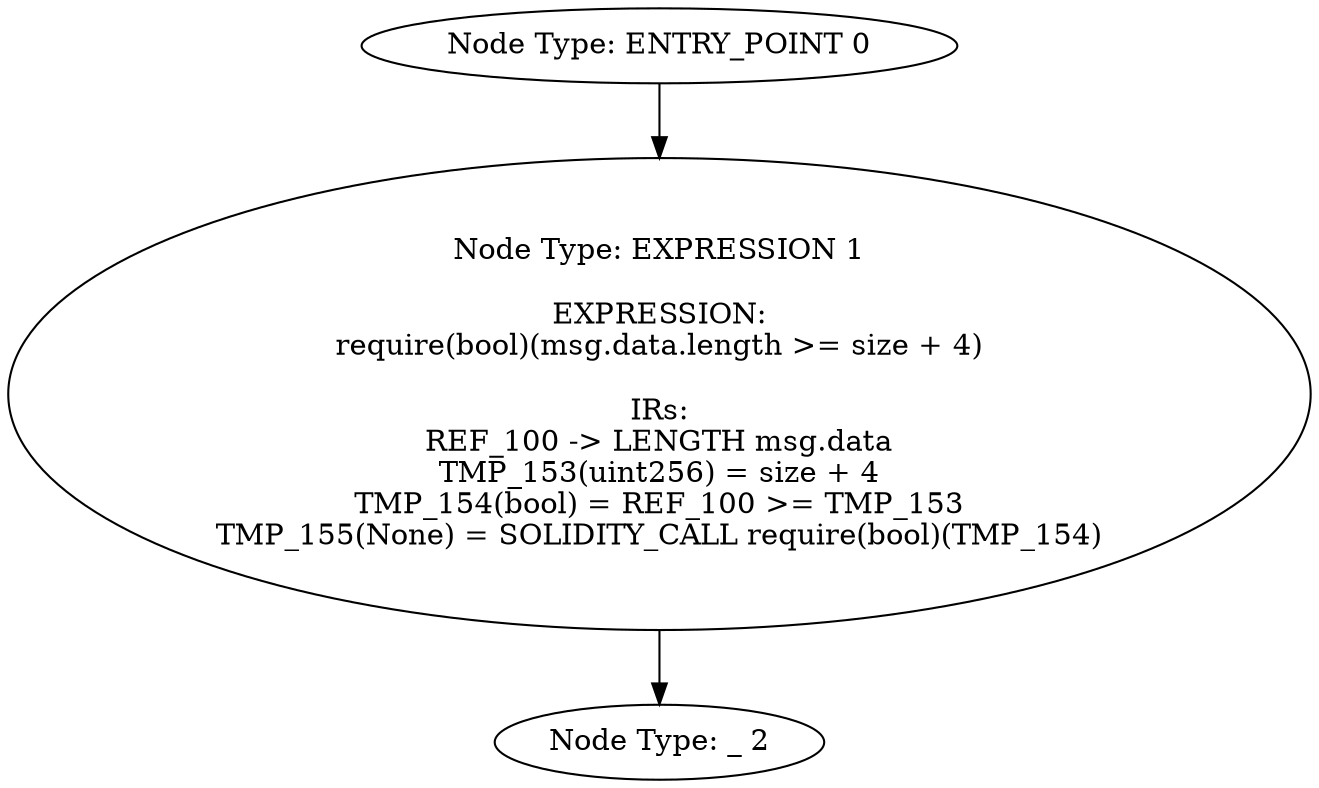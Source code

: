 digraph{
0[label="Node Type: ENTRY_POINT 0
"];
0->1;
1[label="Node Type: EXPRESSION 1

EXPRESSION:
require(bool)(msg.data.length >= size + 4)

IRs:
REF_100 -> LENGTH msg.data
TMP_153(uint256) = size + 4
TMP_154(bool) = REF_100 >= TMP_153
TMP_155(None) = SOLIDITY_CALL require(bool)(TMP_154)"];
1->2;
2[label="Node Type: _ 2
"];
}
